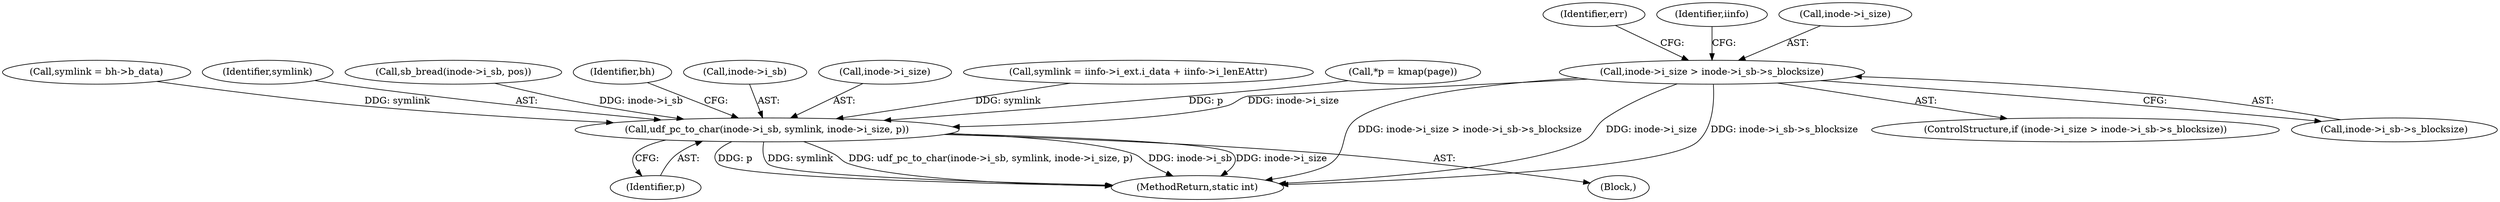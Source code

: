 digraph "0_linux_a1d47b262952a45aae62bd49cfaf33dd76c11a2c@pointer" {
"1000127" [label="(Call,inode->i_size > inode->i_sb->s_blocksize)"];
"1000197" [label="(Call,udf_pc_to_char(inode->i_sb, symlink, inode->i_size, p))"];
"1000205" [label="(Identifier,p)"];
"1000197" [label="(Call,udf_pc_to_char(inode->i_sb, symlink, inode->i_size, p))"];
"1000236" [label="(MethodReturn,static int)"];
"1000198" [label="(Call,inode->i_sb)"];
"1000138" [label="(Identifier,err)"];
"1000202" [label="(Call,inode->i_size)"];
"1000127" [label="(Call,inode->i_size > inode->i_sb->s_blocksize)"];
"1000143" [label="(Identifier,iinfo)"];
"1000104" [label="(Block,)"];
"1000126" [label="(ControlStructure,if (inode->i_size > inode->i_sb->s_blocksize))"];
"1000163" [label="(Call,symlink = iinfo->i_ext.i_data + iinfo->i_lenEAttr)"];
"1000128" [label="(Call,inode->i_size)"];
"1000120" [label="(Call,*p = kmap(page))"];
"1000192" [label="(Call,symlink = bh->b_data)"];
"1000201" [label="(Identifier,symlink)"];
"1000178" [label="(Call,sb_bread(inode->i_sb, pos))"];
"1000131" [label="(Call,inode->i_sb->s_blocksize)"];
"1000207" [label="(Identifier,bh)"];
"1000127" -> "1000126"  [label="AST: "];
"1000127" -> "1000131"  [label="CFG: "];
"1000128" -> "1000127"  [label="AST: "];
"1000131" -> "1000127"  [label="AST: "];
"1000138" -> "1000127"  [label="CFG: "];
"1000143" -> "1000127"  [label="CFG: "];
"1000127" -> "1000236"  [label="DDG: inode->i_size > inode->i_sb->s_blocksize"];
"1000127" -> "1000236"  [label="DDG: inode->i_size"];
"1000127" -> "1000236"  [label="DDG: inode->i_sb->s_blocksize"];
"1000127" -> "1000197"  [label="DDG: inode->i_size"];
"1000197" -> "1000104"  [label="AST: "];
"1000197" -> "1000205"  [label="CFG: "];
"1000198" -> "1000197"  [label="AST: "];
"1000201" -> "1000197"  [label="AST: "];
"1000202" -> "1000197"  [label="AST: "];
"1000205" -> "1000197"  [label="AST: "];
"1000207" -> "1000197"  [label="CFG: "];
"1000197" -> "1000236"  [label="DDG: p"];
"1000197" -> "1000236"  [label="DDG: symlink"];
"1000197" -> "1000236"  [label="DDG: udf_pc_to_char(inode->i_sb, symlink, inode->i_size, p)"];
"1000197" -> "1000236"  [label="DDG: inode->i_sb"];
"1000197" -> "1000236"  [label="DDG: inode->i_size"];
"1000178" -> "1000197"  [label="DDG: inode->i_sb"];
"1000163" -> "1000197"  [label="DDG: symlink"];
"1000192" -> "1000197"  [label="DDG: symlink"];
"1000120" -> "1000197"  [label="DDG: p"];
}
